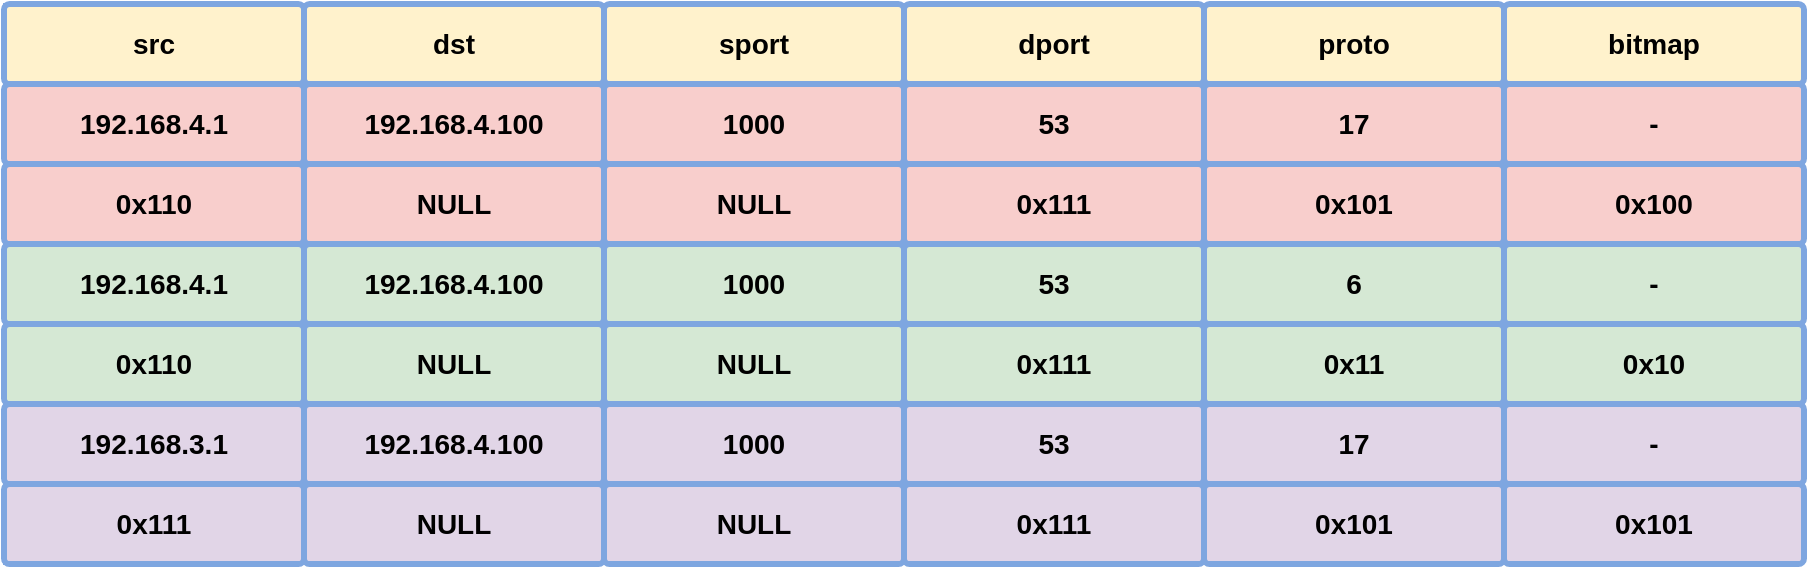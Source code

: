 <mxfile version="13.1.2" type="github">
  <diagram id="6a731a19-8d31-9384-78a2-239565b7b9f0" name="Page-1">
    <mxGraphModel dx="2115" dy="591" grid="1" gridSize="10" guides="1" tooltips="1" connect="1" arrows="1" fold="1" page="1" pageScale="1" pageWidth="1169" pageHeight="827" background="#ffffff" math="0" shadow="0">
      <root>
        <mxCell id="0" />
        <mxCell id="1" parent="0" />
        <mxCell id="jYELH4C4g1qa1Q49d2Bn-1" value="" style="group;fillColor=#fff2cc;strokeColor=#7EA6E0;" vertex="1" connectable="0" parent="1">
          <mxGeometry x="120" y="320" width="300" height="40" as="geometry" />
        </mxCell>
        <mxCell id="jYELH4C4g1qa1Q49d2Bn-9" value="" style="group;fillColor=#fff2cc;strokeColor=#7EA6E0;" vertex="1" connectable="0" parent="1">
          <mxGeometry x="-180" y="320" width="750" height="40" as="geometry" />
        </mxCell>
        <mxCell id="Mnyc61CYcTs_VfRObphj-1831" value="" style="group;fillColor=#fff2cc;strokeColor=#7EA6E0;" parent="jYELH4C4g1qa1Q49d2Bn-9" vertex="1" connectable="0">
          <mxGeometry width="300" height="40" as="geometry" />
        </mxCell>
        <mxCell id="Mnyc61CYcTs_VfRObphj-1832" value="src" style="rounded=1;whiteSpace=wrap;html=1;shadow=0;labelBackgroundColor=none;strokeColor=#7EA6E0;strokeWidth=3;fillColor=#fff2cc;fontFamily=Helvetica;fontSize=14;align=center;spacing=5;arcSize=7;perimeterSpacing=2;fontStyle=1" parent="Mnyc61CYcTs_VfRObphj-1831" vertex="1">
          <mxGeometry width="150" height="40" as="geometry" />
        </mxCell>
        <mxCell id="Mnyc61CYcTs_VfRObphj-1833" value="dst" style="rounded=1;whiteSpace=wrap;html=1;shadow=0;labelBackgroundColor=none;strokeColor=#7EA6E0;strokeWidth=3;fillColor=#fff2cc;fontFamily=Helvetica;fontSize=14;align=center;spacing=5;arcSize=7;perimeterSpacing=2;fontStyle=1" parent="Mnyc61CYcTs_VfRObphj-1831" vertex="1">
          <mxGeometry x="150" width="150" height="40" as="geometry" />
        </mxCell>
        <mxCell id="jYELH4C4g1qa1Q49d2Bn-2" value="sport" style="rounded=1;whiteSpace=wrap;html=1;shadow=0;labelBackgroundColor=none;strokeColor=#7EA6E0;strokeWidth=3;fillColor=#fff2cc;fontFamily=Helvetica;fontSize=14;align=center;spacing=5;arcSize=7;perimeterSpacing=2;fontStyle=1" vertex="1" parent="jYELH4C4g1qa1Q49d2Bn-9">
          <mxGeometry x="300" width="150" height="40" as="geometry" />
        </mxCell>
        <mxCell id="jYELH4C4g1qa1Q49d2Bn-3" value="dport" style="rounded=1;whiteSpace=wrap;html=1;shadow=0;labelBackgroundColor=none;strokeColor=#7EA6E0;strokeWidth=3;fillColor=#fff2cc;fontFamily=Helvetica;fontSize=14;align=center;spacing=5;arcSize=7;perimeterSpacing=2;fontStyle=1" vertex="1" parent="jYELH4C4g1qa1Q49d2Bn-9">
          <mxGeometry x="450" width="150" height="40" as="geometry" />
        </mxCell>
        <mxCell id="jYELH4C4g1qa1Q49d2Bn-7" value="proto" style="rounded=1;whiteSpace=wrap;html=1;shadow=0;labelBackgroundColor=none;strokeColor=#7EA6E0;strokeWidth=3;fillColor=#fff2cc;fontFamily=Helvetica;fontSize=14;align=center;spacing=5;arcSize=7;perimeterSpacing=2;fontStyle=1" vertex="1" parent="jYELH4C4g1qa1Q49d2Bn-9">
          <mxGeometry x="600" width="150" height="40" as="geometry" />
        </mxCell>
        <mxCell id="jYELH4C4g1qa1Q49d2Bn-10" value="" style="group;fillColor=#f8cecc;strokeColor=#7EA6E0;" vertex="1" connectable="0" parent="1">
          <mxGeometry x="-180" y="360" width="750" height="40" as="geometry" />
        </mxCell>
        <mxCell id="jYELH4C4g1qa1Q49d2Bn-11" value="" style="group;fillColor=#f8cecc;strokeColor=#7EA6E0;" vertex="1" connectable="0" parent="jYELH4C4g1qa1Q49d2Bn-10">
          <mxGeometry width="300" height="40" as="geometry" />
        </mxCell>
        <mxCell id="jYELH4C4g1qa1Q49d2Bn-12" value="192.168.4.1" style="rounded=1;whiteSpace=wrap;html=1;shadow=0;labelBackgroundColor=none;strokeColor=#7EA6E0;strokeWidth=3;fillColor=#f8cecc;fontFamily=Helvetica;fontSize=14;align=center;spacing=5;arcSize=7;perimeterSpacing=2;fontStyle=1" vertex="1" parent="jYELH4C4g1qa1Q49d2Bn-11">
          <mxGeometry width="150" height="40" as="geometry" />
        </mxCell>
        <mxCell id="jYELH4C4g1qa1Q49d2Bn-13" value="192.168.4.100" style="rounded=1;whiteSpace=wrap;html=1;shadow=0;labelBackgroundColor=none;strokeColor=#7EA6E0;strokeWidth=3;fillColor=#f8cecc;fontFamily=Helvetica;fontSize=14;align=center;spacing=5;arcSize=7;perimeterSpacing=2;fontStyle=1" vertex="1" parent="jYELH4C4g1qa1Q49d2Bn-11">
          <mxGeometry x="150" width="150" height="40" as="geometry" />
        </mxCell>
        <mxCell id="jYELH4C4g1qa1Q49d2Bn-14" value="1000" style="rounded=1;whiteSpace=wrap;html=1;shadow=0;labelBackgroundColor=none;strokeColor=#7EA6E0;strokeWidth=3;fillColor=#f8cecc;fontFamily=Helvetica;fontSize=14;align=center;spacing=5;arcSize=7;perimeterSpacing=2;fontStyle=1" vertex="1" parent="jYELH4C4g1qa1Q49d2Bn-10">
          <mxGeometry x="300" width="150" height="40" as="geometry" />
        </mxCell>
        <mxCell id="jYELH4C4g1qa1Q49d2Bn-15" value="53" style="rounded=1;whiteSpace=wrap;html=1;shadow=0;labelBackgroundColor=none;strokeColor=#7EA6E0;strokeWidth=3;fillColor=#f8cecc;fontFamily=Helvetica;fontSize=14;align=center;spacing=5;arcSize=7;perimeterSpacing=2;fontStyle=1" vertex="1" parent="jYELH4C4g1qa1Q49d2Bn-10">
          <mxGeometry x="450" width="150" height="40" as="geometry" />
        </mxCell>
        <mxCell id="jYELH4C4g1qa1Q49d2Bn-16" value="17" style="rounded=1;whiteSpace=wrap;html=1;shadow=0;labelBackgroundColor=none;strokeColor=#7EA6E0;strokeWidth=3;fillColor=#f8cecc;fontFamily=Helvetica;fontSize=14;align=center;spacing=5;arcSize=7;perimeterSpacing=2;fontStyle=1" vertex="1" parent="jYELH4C4g1qa1Q49d2Bn-10">
          <mxGeometry x="600" width="150" height="40" as="geometry" />
        </mxCell>
        <mxCell id="jYELH4C4g1qa1Q49d2Bn-17" value="" style="group;fillColor=#f8cecc;strokeColor=#7EA6E0;" vertex="1" connectable="0" parent="1">
          <mxGeometry x="-180" y="400" width="750" height="40" as="geometry" />
        </mxCell>
        <mxCell id="jYELH4C4g1qa1Q49d2Bn-18" value="" style="group;fillColor=#f8cecc;strokeColor=#7EA6E0;" vertex="1" connectable="0" parent="jYELH4C4g1qa1Q49d2Bn-17">
          <mxGeometry width="300" height="40" as="geometry" />
        </mxCell>
        <mxCell id="jYELH4C4g1qa1Q49d2Bn-19" value="0x110" style="rounded=1;whiteSpace=wrap;html=1;shadow=0;labelBackgroundColor=none;strokeColor=#7EA6E0;strokeWidth=3;fillColor=#f8cecc;fontFamily=Helvetica;fontSize=14;align=center;spacing=5;arcSize=7;perimeterSpacing=2;fontStyle=1" vertex="1" parent="jYELH4C4g1qa1Q49d2Bn-18">
          <mxGeometry width="150" height="40" as="geometry" />
        </mxCell>
        <mxCell id="jYELH4C4g1qa1Q49d2Bn-20" value="NULL" style="rounded=1;whiteSpace=wrap;html=1;shadow=0;labelBackgroundColor=none;strokeColor=#7EA6E0;strokeWidth=3;fillColor=#f8cecc;fontFamily=Helvetica;fontSize=14;align=center;spacing=5;arcSize=7;perimeterSpacing=2;fontStyle=1" vertex="1" parent="jYELH4C4g1qa1Q49d2Bn-18">
          <mxGeometry x="150" width="150" height="40" as="geometry" />
        </mxCell>
        <mxCell id="jYELH4C4g1qa1Q49d2Bn-21" value="NULL" style="rounded=1;whiteSpace=wrap;html=1;shadow=0;labelBackgroundColor=none;strokeColor=#7EA6E0;strokeWidth=3;fillColor=#f8cecc;fontFamily=Helvetica;fontSize=14;align=center;spacing=5;arcSize=7;perimeterSpacing=2;fontStyle=1" vertex="1" parent="jYELH4C4g1qa1Q49d2Bn-17">
          <mxGeometry x="300" width="150" height="40" as="geometry" />
        </mxCell>
        <mxCell id="jYELH4C4g1qa1Q49d2Bn-22" value="0x111" style="rounded=1;whiteSpace=wrap;html=1;shadow=0;labelBackgroundColor=none;strokeColor=#7EA6E0;strokeWidth=3;fillColor=#f8cecc;fontFamily=Helvetica;fontSize=14;align=center;spacing=5;arcSize=7;perimeterSpacing=2;fontStyle=1" vertex="1" parent="jYELH4C4g1qa1Q49d2Bn-17">
          <mxGeometry x="450" width="150" height="40" as="geometry" />
        </mxCell>
        <mxCell id="jYELH4C4g1qa1Q49d2Bn-23" value="0x101" style="rounded=1;whiteSpace=wrap;html=1;shadow=0;labelBackgroundColor=none;strokeColor=#7EA6E0;strokeWidth=3;fillColor=#f8cecc;fontFamily=Helvetica;fontSize=14;align=center;spacing=5;arcSize=7;perimeterSpacing=2;fontStyle=1" vertex="1" parent="jYELH4C4g1qa1Q49d2Bn-17">
          <mxGeometry x="600" width="150" height="40" as="geometry" />
        </mxCell>
        <mxCell id="jYELH4C4g1qa1Q49d2Bn-38" value="" style="group;fillColor=#d5e8d4;strokeColor=#7EA6E0;" vertex="1" connectable="0" parent="1">
          <mxGeometry x="-180" y="440" width="750" height="40" as="geometry" />
        </mxCell>
        <mxCell id="jYELH4C4g1qa1Q49d2Bn-39" value="" style="group;fillColor=#d5e8d4;strokeColor=#7EA6E0;" vertex="1" connectable="0" parent="jYELH4C4g1qa1Q49d2Bn-38">
          <mxGeometry width="300" height="40" as="geometry" />
        </mxCell>
        <mxCell id="jYELH4C4g1qa1Q49d2Bn-40" value="192.168.4.1" style="rounded=1;whiteSpace=wrap;html=1;shadow=0;labelBackgroundColor=none;strokeColor=#7EA6E0;strokeWidth=3;fillColor=#d5e8d4;fontFamily=Helvetica;fontSize=14;align=center;spacing=5;arcSize=7;perimeterSpacing=2;fontStyle=1" vertex="1" parent="jYELH4C4g1qa1Q49d2Bn-39">
          <mxGeometry width="150" height="40" as="geometry" />
        </mxCell>
        <mxCell id="jYELH4C4g1qa1Q49d2Bn-41" value="192.168.4.100" style="rounded=1;whiteSpace=wrap;html=1;shadow=0;labelBackgroundColor=none;strokeColor=#7EA6E0;strokeWidth=3;fillColor=#d5e8d4;fontFamily=Helvetica;fontSize=14;align=center;spacing=5;arcSize=7;perimeterSpacing=2;fontStyle=1" vertex="1" parent="jYELH4C4g1qa1Q49d2Bn-39">
          <mxGeometry x="150" width="150" height="40" as="geometry" />
        </mxCell>
        <mxCell id="jYELH4C4g1qa1Q49d2Bn-42" value="1000" style="rounded=1;whiteSpace=wrap;html=1;shadow=0;labelBackgroundColor=none;strokeColor=#7EA6E0;strokeWidth=3;fillColor=#d5e8d4;fontFamily=Helvetica;fontSize=14;align=center;spacing=5;arcSize=7;perimeterSpacing=2;fontStyle=1" vertex="1" parent="jYELH4C4g1qa1Q49d2Bn-38">
          <mxGeometry x="300" width="150" height="40" as="geometry" />
        </mxCell>
        <mxCell id="jYELH4C4g1qa1Q49d2Bn-43" value="53" style="rounded=1;whiteSpace=wrap;html=1;shadow=0;labelBackgroundColor=none;strokeColor=#7EA6E0;strokeWidth=3;fillColor=#d5e8d4;fontFamily=Helvetica;fontSize=14;align=center;spacing=5;arcSize=7;perimeterSpacing=2;fontStyle=1" vertex="1" parent="jYELH4C4g1qa1Q49d2Bn-38">
          <mxGeometry x="450" width="150" height="40" as="geometry" />
        </mxCell>
        <mxCell id="jYELH4C4g1qa1Q49d2Bn-44" value="6" style="rounded=1;whiteSpace=wrap;html=1;shadow=0;labelBackgroundColor=none;strokeColor=#7EA6E0;strokeWidth=3;fillColor=#d5e8d4;fontFamily=Helvetica;fontSize=14;align=center;spacing=5;arcSize=7;perimeterSpacing=2;fontStyle=1" vertex="1" parent="jYELH4C4g1qa1Q49d2Bn-38">
          <mxGeometry x="600" width="150" height="40" as="geometry" />
        </mxCell>
        <mxCell id="jYELH4C4g1qa1Q49d2Bn-45" value="" style="group;fillColor=#d5e8d4;strokeColor=#7EA6E0;" vertex="1" connectable="0" parent="1">
          <mxGeometry x="-180" y="480" width="750" height="40" as="geometry" />
        </mxCell>
        <mxCell id="jYELH4C4g1qa1Q49d2Bn-46" value="" style="group;fillColor=#d5e8d4;strokeColor=#7EA6E0;" vertex="1" connectable="0" parent="jYELH4C4g1qa1Q49d2Bn-45">
          <mxGeometry width="300" height="40" as="geometry" />
        </mxCell>
        <mxCell id="jYELH4C4g1qa1Q49d2Bn-47" value="0x110" style="rounded=1;whiteSpace=wrap;html=1;shadow=0;labelBackgroundColor=none;strokeColor=#7EA6E0;strokeWidth=3;fillColor=#d5e8d4;fontFamily=Helvetica;fontSize=14;align=center;spacing=5;arcSize=7;perimeterSpacing=2;fontStyle=1" vertex="1" parent="jYELH4C4g1qa1Q49d2Bn-46">
          <mxGeometry width="150" height="40" as="geometry" />
        </mxCell>
        <mxCell id="jYELH4C4g1qa1Q49d2Bn-48" value="NULL" style="rounded=1;whiteSpace=wrap;html=1;shadow=0;labelBackgroundColor=none;strokeColor=#7EA6E0;strokeWidth=3;fillColor=#d5e8d4;fontFamily=Helvetica;fontSize=14;align=center;spacing=5;arcSize=7;perimeterSpacing=2;fontStyle=1" vertex="1" parent="jYELH4C4g1qa1Q49d2Bn-46">
          <mxGeometry x="150" width="150" height="40" as="geometry" />
        </mxCell>
        <mxCell id="jYELH4C4g1qa1Q49d2Bn-49" value="NULL" style="rounded=1;whiteSpace=wrap;html=1;shadow=0;labelBackgroundColor=none;strokeColor=#7EA6E0;strokeWidth=3;fillColor=#d5e8d4;fontFamily=Helvetica;fontSize=14;align=center;spacing=5;arcSize=7;perimeterSpacing=2;fontStyle=1" vertex="1" parent="jYELH4C4g1qa1Q49d2Bn-45">
          <mxGeometry x="300" width="150" height="40" as="geometry" />
        </mxCell>
        <mxCell id="jYELH4C4g1qa1Q49d2Bn-50" value="0x111" style="rounded=1;whiteSpace=wrap;html=1;shadow=0;labelBackgroundColor=none;strokeColor=#7EA6E0;strokeWidth=3;fillColor=#d5e8d4;fontFamily=Helvetica;fontSize=14;align=center;spacing=5;arcSize=7;perimeterSpacing=2;fontStyle=1" vertex="1" parent="jYELH4C4g1qa1Q49d2Bn-45">
          <mxGeometry x="450" width="150" height="40" as="geometry" />
        </mxCell>
        <mxCell id="jYELH4C4g1qa1Q49d2Bn-51" value="0x11" style="rounded=1;whiteSpace=wrap;html=1;shadow=0;labelBackgroundColor=none;strokeColor=#7EA6E0;strokeWidth=3;fillColor=#d5e8d4;fontFamily=Helvetica;fontSize=14;align=center;spacing=5;arcSize=7;perimeterSpacing=2;fontStyle=1" vertex="1" parent="jYELH4C4g1qa1Q49d2Bn-45">
          <mxGeometry x="600" width="150" height="40" as="geometry" />
        </mxCell>
        <mxCell id="jYELH4C4g1qa1Q49d2Bn-52" value="" style="group;fillColor=#e1d5e7;strokeColor=#7EA6E0;" vertex="1" connectable="0" parent="1">
          <mxGeometry x="-180" y="520" width="750" height="40" as="geometry" />
        </mxCell>
        <mxCell id="jYELH4C4g1qa1Q49d2Bn-53" value="" style="group;fillColor=#e1d5e7;strokeColor=#7EA6E0;" vertex="1" connectable="0" parent="jYELH4C4g1qa1Q49d2Bn-52">
          <mxGeometry width="300" height="40" as="geometry" />
        </mxCell>
        <mxCell id="jYELH4C4g1qa1Q49d2Bn-54" value="192.168.3.1" style="rounded=1;whiteSpace=wrap;html=1;shadow=0;labelBackgroundColor=none;strokeColor=#7EA6E0;strokeWidth=3;fillColor=#e1d5e7;fontFamily=Helvetica;fontSize=14;align=center;spacing=5;arcSize=7;perimeterSpacing=2;fontStyle=1" vertex="1" parent="jYELH4C4g1qa1Q49d2Bn-53">
          <mxGeometry width="150" height="40" as="geometry" />
        </mxCell>
        <mxCell id="jYELH4C4g1qa1Q49d2Bn-55" value="192.168.4.100" style="rounded=1;whiteSpace=wrap;html=1;shadow=0;labelBackgroundColor=none;strokeColor=#7EA6E0;strokeWidth=3;fillColor=#e1d5e7;fontFamily=Helvetica;fontSize=14;align=center;spacing=5;arcSize=7;perimeterSpacing=2;fontStyle=1" vertex="1" parent="jYELH4C4g1qa1Q49d2Bn-53">
          <mxGeometry x="150" width="150" height="40" as="geometry" />
        </mxCell>
        <mxCell id="jYELH4C4g1qa1Q49d2Bn-56" value="1000" style="rounded=1;whiteSpace=wrap;html=1;shadow=0;labelBackgroundColor=none;strokeColor=#7EA6E0;strokeWidth=3;fillColor=#e1d5e7;fontFamily=Helvetica;fontSize=14;align=center;spacing=5;arcSize=7;perimeterSpacing=2;fontStyle=1" vertex="1" parent="jYELH4C4g1qa1Q49d2Bn-52">
          <mxGeometry x="300" width="150" height="40" as="geometry" />
        </mxCell>
        <mxCell id="jYELH4C4g1qa1Q49d2Bn-57" value="53" style="rounded=1;whiteSpace=wrap;html=1;shadow=0;labelBackgroundColor=none;strokeColor=#7EA6E0;strokeWidth=3;fillColor=#e1d5e7;fontFamily=Helvetica;fontSize=14;align=center;spacing=5;arcSize=7;perimeterSpacing=2;fontStyle=1" vertex="1" parent="jYELH4C4g1qa1Q49d2Bn-52">
          <mxGeometry x="450" width="150" height="40" as="geometry" />
        </mxCell>
        <mxCell id="jYELH4C4g1qa1Q49d2Bn-58" value="17" style="rounded=1;whiteSpace=wrap;html=1;shadow=0;labelBackgroundColor=none;strokeColor=#7EA6E0;strokeWidth=3;fillColor=#e1d5e7;fontFamily=Helvetica;fontSize=14;align=center;spacing=5;arcSize=7;perimeterSpacing=2;fontStyle=1" vertex="1" parent="jYELH4C4g1qa1Q49d2Bn-52">
          <mxGeometry x="600" width="150" height="40" as="geometry" />
        </mxCell>
        <mxCell id="jYELH4C4g1qa1Q49d2Bn-59" value="" style="group;fillColor=#e1d5e7;strokeColor=#7EA6E0;" vertex="1" connectable="0" parent="1">
          <mxGeometry x="-180" y="560" width="750" height="40" as="geometry" />
        </mxCell>
        <mxCell id="jYELH4C4g1qa1Q49d2Bn-60" value="" style="group;fillColor=#e1d5e7;strokeColor=#7EA6E0;" vertex="1" connectable="0" parent="jYELH4C4g1qa1Q49d2Bn-59">
          <mxGeometry width="300" height="40" as="geometry" />
        </mxCell>
        <mxCell id="jYELH4C4g1qa1Q49d2Bn-61" value="0x111" style="rounded=1;whiteSpace=wrap;html=1;shadow=0;labelBackgroundColor=none;strokeColor=#7EA6E0;strokeWidth=3;fillColor=#e1d5e7;fontFamily=Helvetica;fontSize=14;align=center;spacing=5;arcSize=7;perimeterSpacing=2;fontStyle=1" vertex="1" parent="jYELH4C4g1qa1Q49d2Bn-60">
          <mxGeometry width="150" height="40" as="geometry" />
        </mxCell>
        <mxCell id="jYELH4C4g1qa1Q49d2Bn-62" value="NULL" style="rounded=1;whiteSpace=wrap;html=1;shadow=0;labelBackgroundColor=none;strokeColor=#7EA6E0;strokeWidth=3;fillColor=#e1d5e7;fontFamily=Helvetica;fontSize=14;align=center;spacing=5;arcSize=7;perimeterSpacing=2;fontStyle=1" vertex="1" parent="jYELH4C4g1qa1Q49d2Bn-60">
          <mxGeometry x="150" width="150" height="40" as="geometry" />
        </mxCell>
        <mxCell id="jYELH4C4g1qa1Q49d2Bn-63" value="NULL" style="rounded=1;whiteSpace=wrap;html=1;shadow=0;labelBackgroundColor=none;strokeColor=#7EA6E0;strokeWidth=3;fillColor=#e1d5e7;fontFamily=Helvetica;fontSize=14;align=center;spacing=5;arcSize=7;perimeterSpacing=2;fontStyle=1" vertex="1" parent="jYELH4C4g1qa1Q49d2Bn-59">
          <mxGeometry x="300" width="150" height="40" as="geometry" />
        </mxCell>
        <mxCell id="jYELH4C4g1qa1Q49d2Bn-64" value="0x111" style="rounded=1;whiteSpace=wrap;html=1;shadow=0;labelBackgroundColor=none;strokeColor=#7EA6E0;strokeWidth=3;fillColor=#e1d5e7;fontFamily=Helvetica;fontSize=14;align=center;spacing=5;arcSize=7;perimeterSpacing=2;fontStyle=1" vertex="1" parent="jYELH4C4g1qa1Q49d2Bn-59">
          <mxGeometry x="450" width="150" height="40" as="geometry" />
        </mxCell>
        <mxCell id="jYELH4C4g1qa1Q49d2Bn-65" value="0x101" style="rounded=1;whiteSpace=wrap;html=1;shadow=0;labelBackgroundColor=none;strokeColor=#7EA6E0;strokeWidth=3;fillColor=#e1d5e7;fontFamily=Helvetica;fontSize=14;align=center;spacing=5;arcSize=7;perimeterSpacing=2;fontStyle=1" vertex="1" parent="jYELH4C4g1qa1Q49d2Bn-59">
          <mxGeometry x="600" width="150" height="40" as="geometry" />
        </mxCell>
        <mxCell id="jYELH4C4g1qa1Q49d2Bn-73" value="bitmap" style="rounded=1;whiteSpace=wrap;html=1;shadow=0;labelBackgroundColor=none;strokeColor=#7EA6E0;strokeWidth=3;fillColor=#fff2cc;fontFamily=Helvetica;fontSize=14;align=center;spacing=5;arcSize=7;perimeterSpacing=2;fontStyle=1" vertex="1" parent="1">
          <mxGeometry x="570" y="320" width="150" height="40" as="geometry" />
        </mxCell>
        <mxCell id="jYELH4C4g1qa1Q49d2Bn-74" value="0x100" style="rounded=1;whiteSpace=wrap;html=1;shadow=0;labelBackgroundColor=none;strokeColor=#7EA6E0;strokeWidth=3;fillColor=#f8cecc;fontFamily=Helvetica;fontSize=14;align=center;spacing=5;arcSize=7;perimeterSpacing=2;fontStyle=1" vertex="1" parent="1">
          <mxGeometry x="570" y="400" width="150" height="40" as="geometry" />
        </mxCell>
        <mxCell id="jYELH4C4g1qa1Q49d2Bn-75" value="-" style="rounded=1;whiteSpace=wrap;html=1;shadow=0;labelBackgroundColor=none;strokeColor=#7EA6E0;strokeWidth=3;fillColor=#f8cecc;fontFamily=Helvetica;fontSize=14;align=center;spacing=5;arcSize=7;perimeterSpacing=2;fontStyle=1" vertex="1" parent="1">
          <mxGeometry x="570" y="360" width="150" height="40" as="geometry" />
        </mxCell>
        <mxCell id="jYELH4C4g1qa1Q49d2Bn-76" value="-" style="rounded=1;whiteSpace=wrap;html=1;shadow=0;labelBackgroundColor=none;strokeColor=#7EA6E0;strokeWidth=3;fillColor=#d5e8d4;fontFamily=Helvetica;fontSize=14;align=center;spacing=5;arcSize=7;perimeterSpacing=2;fontStyle=1" vertex="1" parent="1">
          <mxGeometry x="570" y="440" width="150" height="40" as="geometry" />
        </mxCell>
        <mxCell id="jYELH4C4g1qa1Q49d2Bn-77" value="0x10" style="rounded=1;whiteSpace=wrap;html=1;shadow=0;labelBackgroundColor=none;strokeColor=#7EA6E0;strokeWidth=3;fillColor=#d5e8d4;fontFamily=Helvetica;fontSize=14;align=center;spacing=5;arcSize=7;perimeterSpacing=2;fontStyle=1" vertex="1" parent="1">
          <mxGeometry x="570" y="480" width="150" height="40" as="geometry" />
        </mxCell>
        <mxCell id="jYELH4C4g1qa1Q49d2Bn-78" value="-" style="rounded=1;whiteSpace=wrap;html=1;shadow=0;labelBackgroundColor=none;strokeColor=#7EA6E0;strokeWidth=3;fillColor=#e1d5e7;fontFamily=Helvetica;fontSize=14;align=center;spacing=5;arcSize=7;perimeterSpacing=2;fontStyle=1" vertex="1" parent="1">
          <mxGeometry x="570" y="520" width="150" height="40" as="geometry" />
        </mxCell>
        <mxCell id="jYELH4C4g1qa1Q49d2Bn-79" value="0x101" style="rounded=1;whiteSpace=wrap;html=1;shadow=0;labelBackgroundColor=none;strokeColor=#7EA6E0;strokeWidth=3;fillColor=#e1d5e7;fontFamily=Helvetica;fontSize=14;align=center;spacing=5;arcSize=7;perimeterSpacing=2;fontStyle=1" vertex="1" parent="1">
          <mxGeometry x="570" y="560" width="150" height="40" as="geometry" />
        </mxCell>
      </root>
    </mxGraphModel>
  </diagram>
</mxfile>
